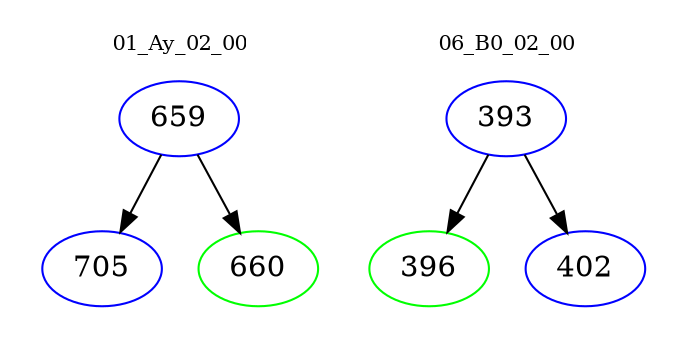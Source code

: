 digraph{
subgraph cluster_0 {
color = white
label = "01_Ay_02_00";
fontsize=10;
T0_659 [label="659", color="blue"]
T0_659 -> T0_705 [color="black"]
T0_705 [label="705", color="blue"]
T0_659 -> T0_660 [color="black"]
T0_660 [label="660", color="green"]
}
subgraph cluster_1 {
color = white
label = "06_B0_02_00";
fontsize=10;
T1_393 [label="393", color="blue"]
T1_393 -> T1_396 [color="black"]
T1_396 [label="396", color="green"]
T1_393 -> T1_402 [color="black"]
T1_402 [label="402", color="blue"]
}
}
